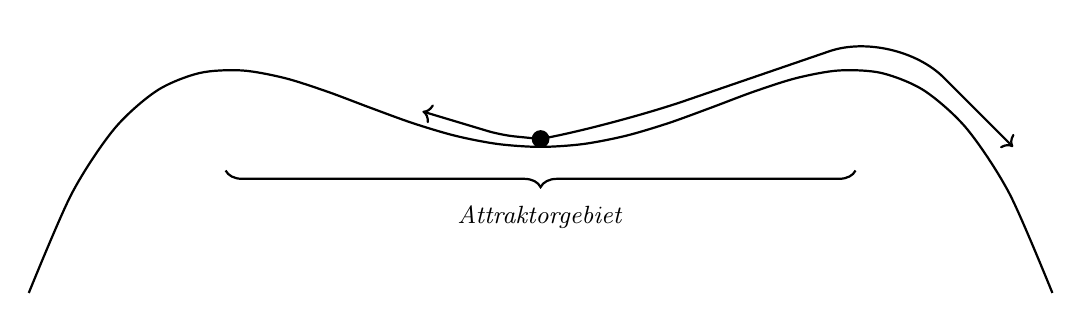 \begin{tikzpicture}

  % Noch flacherer Hügel mit weitem Abfall
  \draw[thick, domain=-6.5:6.5, smooth, variable=\x] 
    plot ({\x}, {-0.004*(\x)^4+0.125*(\x)^2});
  % Ball im Tal
  \filldraw[black] (0,0.1) circle (3pt);

  % Pfeil für kleine Auslenkung
  \draw[->, thick, rounded corners=5pt] 
    (0,0.1) -- (-0.5,0.15) -- (-1.5, 0.45);

  % Pfeil für große Auslenkung
  \draw[->, thick, rounded corners=25pt] 
    (0,0.1) -- (1,0.3) -- (4.5,1.5) -- (6,0);

  % Klammer und Beschriftung unten
  \draw[decorate,decoration={brace, mirror, amplitude=6pt}, thick] (-4,-0.3) -- (4,-0.3);
  \node at (0,-0.9) {\small \textit{Attraktorgebiet}};

\end{tikzpicture}
